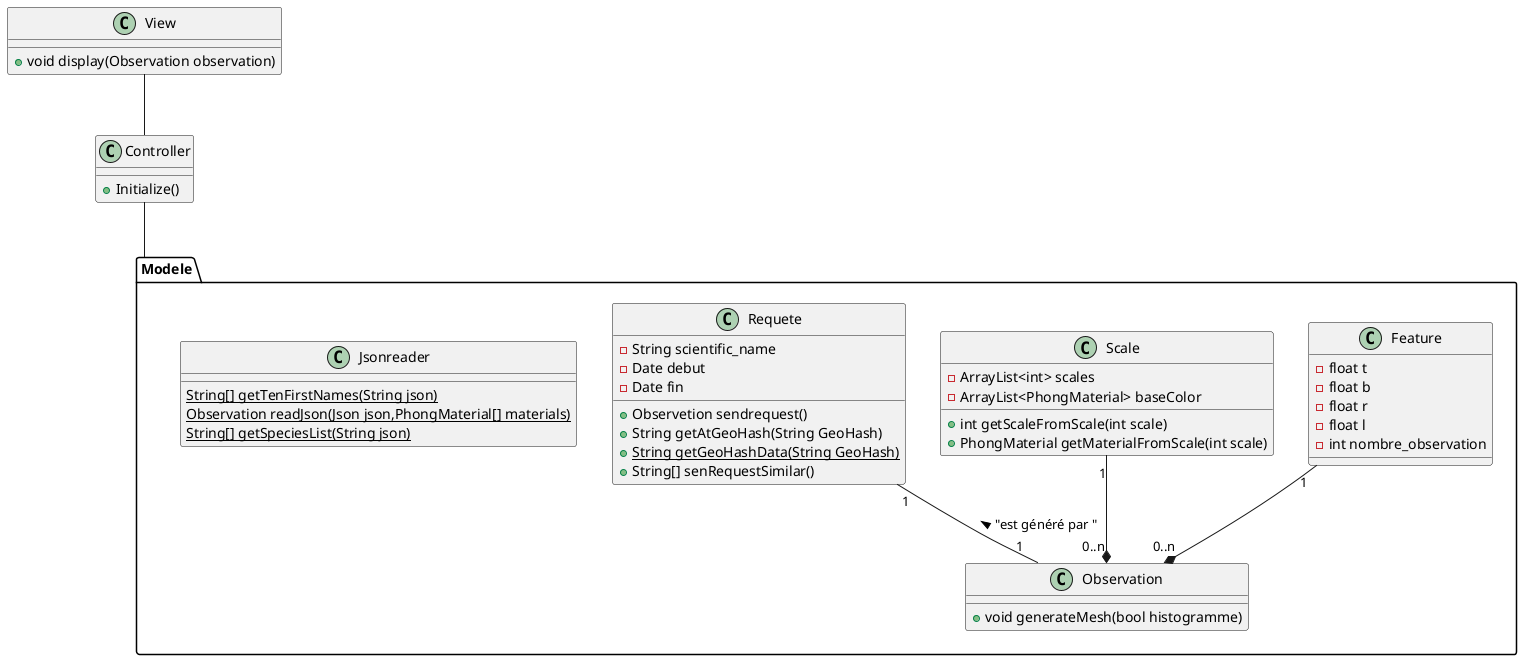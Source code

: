 @startuml
namespace Modele{
class Observation{



  +void generateMesh(bool histogramme)


}
class Feature{
   -float t
   -float b
   -float r
   -float l
   -int nombre_observation

}

class Scale{
   -ArrayList<int> scales
   -ArrayList<PhongMaterial> baseColor
   +int getScaleFromScale(int scale)
   +PhongMaterial getMaterialFromScale(int scale)


}
class Requete{

  -String scientific_name
  -Date debut
  -Date fin
    
    


    + Observetion sendrequest()
    + String getAtGeoHash(String GeoHash)
    +{static} String getGeoHashData(String GeoHash)
    + String[] senRequestSimilar()
}
class Jsonreader{
      {static} String[] getTenFirstNames(String json)
      {static}Observation readJson(Json json,PhongMaterial[] materials)
      {static}String[] getSpeciesList(String json)
}
Feature"1"--*"0..n"Observation
Requete"1"--"1"Observation :< "est généré par "
Scale"1"--*"0..n"Observation
}
class View{
  +void display(Observation observation)
}
class Controller{
  +Initialize()
}


Controller--Modele
View--Controller


@enduml
